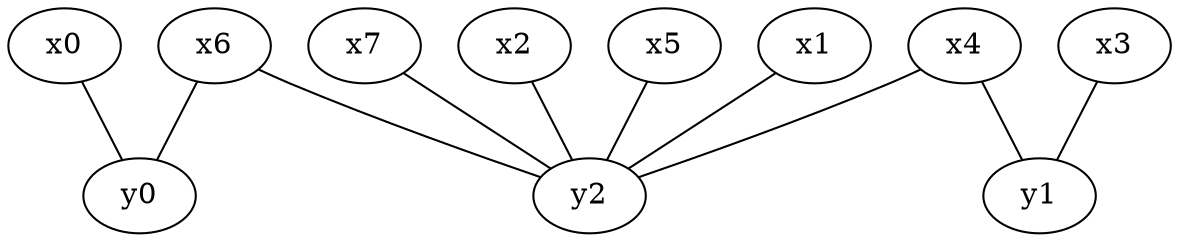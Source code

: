 strict graph grafo_8_3 {
    "x0";
    "x6";
    "x7";
    "x2";
    "x5";
    "x3";
    "x4";
    "x1";
    "y0";
    "y1";
    "y2";

    "x6" -- "y0";
    "x6" -- "y2";
    "x7" -- "y2";
    "x2" -- "y2";
    "x5" -- "y2";
    "x4" -- "y2";
    "x4" -- "y1";
    "x1" -- "y2";
    "x3" -- "y1";
    "x0" -- "y0";
}
